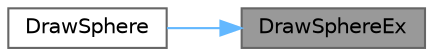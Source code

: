 digraph "DrawSphereEx"
{
 // LATEX_PDF_SIZE
  bgcolor="transparent";
  edge [fontname=Helvetica,fontsize=10,labelfontname=Helvetica,labelfontsize=10];
  node [fontname=Helvetica,fontsize=10,shape=box,height=0.2,width=0.4];
  rankdir="RL";
  Node1 [id="Node000001",label="DrawSphereEx",height=0.2,width=0.4,color="gray40", fillcolor="grey60", style="filled", fontcolor="black",tooltip=" "];
  Node1 -> Node2 [id="edge2_Node000001_Node000002",dir="back",color="steelblue1",style="solid",tooltip=" "];
  Node2 [id="Node000002",label="DrawSphere",height=0.2,width=0.4,color="grey40", fillcolor="white", style="filled",URL="$_classes_2lib_2rmodels_8c.html#ac8b43a327b3b51aedcf25b0d3c61c969",tooltip=" "];
}
